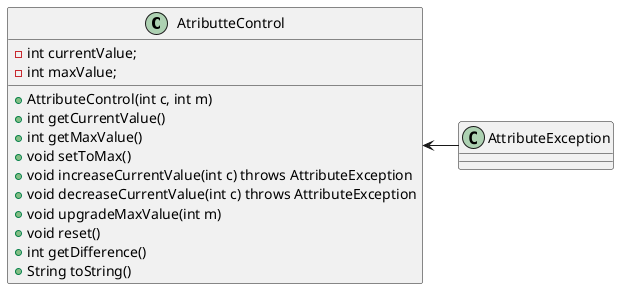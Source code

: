 @startuml
class AtributteControl{
    -int currentValue;
    -int maxValue;
    + AttributeControl(int c, int m)
    + int getCurrentValue()
    + int getMaxValue()
    + void setToMax()
    + void increaseCurrentValue(int c) throws AttributeException
    + void decreaseCurrentValue(int c) throws AttributeException
    + void upgradeMaxValue(int m)
    + void reset()
    + int getDifference()
    + String toString()
}

class AttributeException

AtributteControl <- AttributeException
@enduml